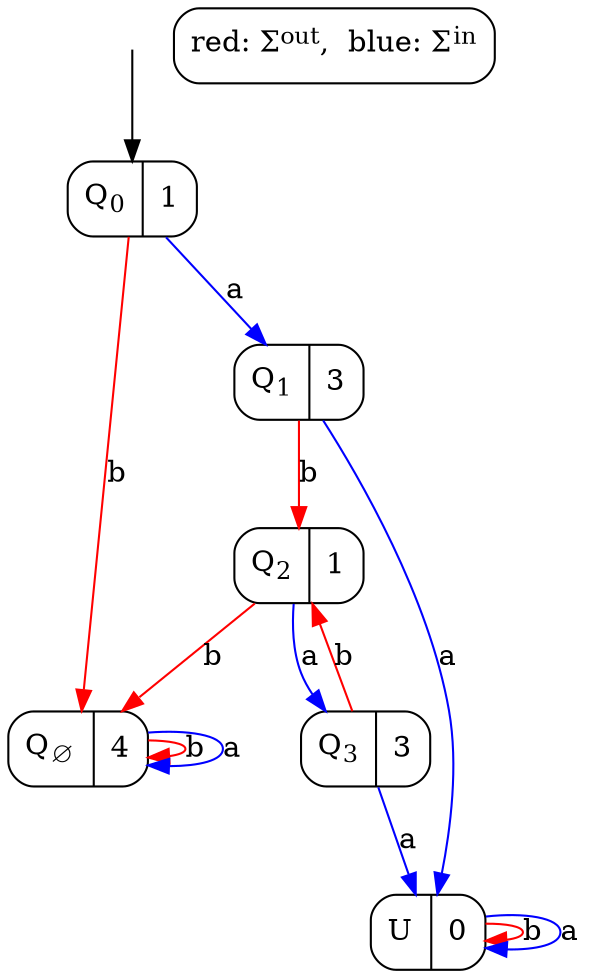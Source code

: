 /*
  -- Don't delete or change the comment section. Parsing depends on several attributes in here. --
  generator:   BSD 1.2-unreleased
  input file:  test2_MAX_MP.owfn
  invocation:   bsd testneu_BSD_20131118_200357/test2_MAX_MP.owfn --bound=1 --CSD --output=testneu_BSD_20131118_200357/test2_MAX_MP_CSD.dot
  type:        CSD
  bound:             1
  #labels (total):   2
  #sending labels:   1
  #receiving labels: 1
  #nodes:            6
  computation time:  1 s
  memory consumed:   1796 KB
*/

digraph {
	node [shape=record,style=rounded];
	initialNode [shape=point,label="",style=invis,weight=100];
	initialNode -> 0;
	0 [label=<Q<SUB>0</SUB>|1>]; /*lambda=1*/
	0 -> -2 [label="b",color=red]; /*sending*/
	0 -> 1 [label="a",color=blue]; /*receiving*/
	-2 [label=<Q<SUB>&empty;</SUB>|4>]; /*lambda=4*/
	-2 -> -2 [label="b",color=red];  /*sending*/
	-2 -> -2 [label="a",color=blue];  /*receiving*/
	1 [label=<Q<SUB>1</SUB>|3>]; /*lambda=3*/
	1 -> 2 [label="b",color=red]; /*sending*/
	1 -> -1 [label="a",color=blue]; /*receiving*/
	2 [label=<Q<SUB>2</SUB>|1>]; /*lambda=1*/
	2 -> -2 [label="b",color=red]; /*sending*/
	2 -> 3 [label="a",color=blue]; /*receiving*/
	3 [label=<Q<SUB>3</SUB>|3>]; /*lambda=3*/
	3 -> 2 [label="b",color=red]; /*sending*/
	3 -> -1 [label="a",color=blue]; /*receiving*/
	-1 [label=<U|0>]; /*lambda=0*/
	-1 -> -1 [label="b",color=red];  /*sending*/
	-1 -> -1 [label="a",color=blue];  /*receiving*/
	footnote [shape=box,label=<red: &Sigma;<SUP>out</SUP>,  blue: &Sigma;<SUP>in</SUP>>];
}
